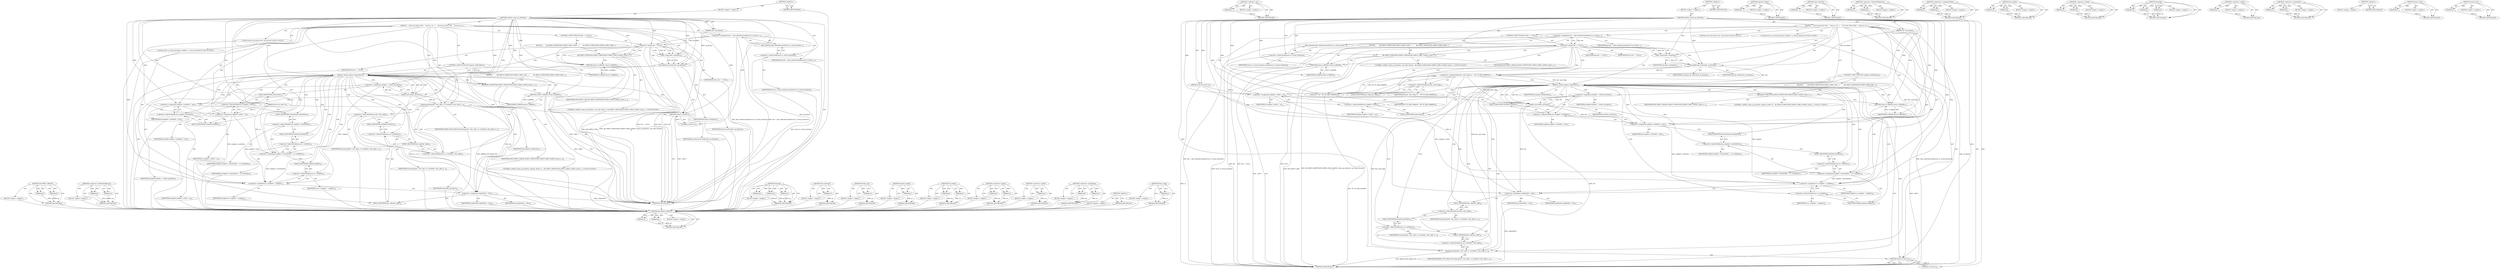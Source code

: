 digraph "netdev_priv" {
vulnerable_133 [label=<(METHOD,AR_DEBUG_PRINTF)>];
vulnerable_134 [label=<(PARAM,p1)>];
vulnerable_135 [label=<(PARAM,p2)>];
vulnerable_136 [label=<(BLOCK,&lt;empty&gt;,&lt;empty&gt;)>];
vulnerable_137 [label=<(METHOD_RETURN,ANY)>];
vulnerable_155 [label=<(METHOD,&lt;operator&gt;.indirectFieldAccess)>];
vulnerable_156 [label=<(PARAM,p1)>];
vulnerable_157 [label=<(PARAM,p2)>];
vulnerable_158 [label=<(BLOCK,&lt;empty&gt;,&lt;empty&gt;)>];
vulnerable_159 [label=<(METHOD_RETURN,ANY)>];
vulnerable_6 [label=<(METHOD,&lt;global&gt;)<SUB>1</SUB>>];
vulnerable_7 [label=<(BLOCK,&lt;empty&gt;,&lt;empty&gt;)<SUB>1</SUB>>];
vulnerable_8 [label=<(METHOD,ar6000_create_ap_interface)<SUB>1</SUB>>];
vulnerable_9 [label=<(PARAM,struct ar6_softc *ar)<SUB>1</SUB>>];
vulnerable_10 [label=<(PARAM,char *ap_ifname)<SUB>1</SUB>>];
vulnerable_11 [label=<(BLOCK,{
    struct net_device *dev;
    struct ar_vir...,{
    struct net_device *dev;
    struct ar_vir...)<SUB>2</SUB>>];
vulnerable_12 [label="<(LOCAL,struct net_device* dev: net_device*)<SUB>3</SUB>>"];
vulnerable_13 [label="<(LOCAL,struct ar_virtual_interface* arApDev: ar_virtual_interface*)<SUB>4</SUB>>"];
vulnerable_14 [label=<(&lt;operator&gt;.assignment,dev = alloc_etherdev(sizeof(struct ar_virtual_i...)<SUB>6</SUB>>];
vulnerable_15 [label=<(IDENTIFIER,dev,dev = alloc_etherdev(sizeof(struct ar_virtual_i...)<SUB>6</SUB>>];
vulnerable_16 [label=<(alloc_etherdev,alloc_etherdev(sizeof(struct ar_virtual_interfa...)<SUB>6</SUB>>];
vulnerable_17 [label=<(&lt;operator&gt;.sizeOf,sizeof(struct ar_virtual_interface))<SUB>6</SUB>>];
vulnerable_18 [label=<(IDENTIFIER,struct ar_virtual_interface,sizeof(struct ar_virtual_interface))<SUB>6</SUB>>];
vulnerable_19 [label=<(CONTROL_STRUCTURE,IF,if (dev == NULL))<SUB>7</SUB>>];
vulnerable_20 [label=<(&lt;operator&gt;.equals,dev == NULL)<SUB>7</SUB>>];
vulnerable_21 [label=<(IDENTIFIER,dev,dev == NULL)<SUB>7</SUB>>];
vulnerable_22 [label=<(IDENTIFIER,NULL,dev == NULL)<SUB>7</SUB>>];
vulnerable_23 [label=<(BLOCK,{
        AR_DEBUG_PRINTF(ATH_DEBUG_ERR,(&quot;ar600...,{
        AR_DEBUG_PRINTF(ATH_DEBUG_ERR,(&quot;ar600...)<SUB>7</SUB>>];
vulnerable_24 [label=<(AR_DEBUG_PRINTF,AR_DEBUG_PRINTF(ATH_DEBUG_ERR,(&quot;ar6000_create_a...)<SUB>8</SUB>>];
vulnerable_25 [label=<(IDENTIFIER,ATH_DEBUG_ERR,AR_DEBUG_PRINTF(ATH_DEBUG_ERR,(&quot;ar6000_create_a...)<SUB>8</SUB>>];
vulnerable_26 [label="<(LITERAL,&quot;ar6000_create_ap_interface: can't alloc etherd...,AR_DEBUG_PRINTF(ATH_DEBUG_ERR,(&quot;ar6000_create_a...)<SUB>8</SUB>>"];
vulnerable_27 [label=<(RETURN,return A_ERROR;,return A_ERROR;)<SUB>9</SUB>>];
vulnerable_28 [label=<(IDENTIFIER,A_ERROR,return A_ERROR;)<SUB>9</SUB>>];
vulnerable_29 [label=<(ether_setup,ether_setup(dev))<SUB>12</SUB>>];
vulnerable_30 [label=<(IDENTIFIER,dev,ether_setup(dev))<SUB>12</SUB>>];
vulnerable_31 [label=<(init_netdev,init_netdev(dev, ap_ifname))<SUB>13</SUB>>];
vulnerable_32 [label=<(IDENTIFIER,dev,init_netdev(dev, ap_ifname))<SUB>13</SUB>>];
vulnerable_33 [label=<(IDENTIFIER,ap_ifname,init_netdev(dev, ap_ifname))<SUB>13</SUB>>];
vulnerable_34 [label=<(CONTROL_STRUCTURE,IF,if (register_netdev(dev)))<SUB>15</SUB>>];
vulnerable_35 [label=<(register_netdev,register_netdev(dev))<SUB>15</SUB>>];
vulnerable_36 [label=<(IDENTIFIER,dev,register_netdev(dev))<SUB>15</SUB>>];
vulnerable_37 [label=<(BLOCK,{
         AR_DEBUG_PRINTF(ATH_DEBUG_ERR,(&quot;ar60...,{
         AR_DEBUG_PRINTF(ATH_DEBUG_ERR,(&quot;ar60...)<SUB>15</SUB>>];
vulnerable_38 [label=<(AR_DEBUG_PRINTF,AR_DEBUG_PRINTF(ATH_DEBUG_ERR,(&quot;ar6000_create_a...)<SUB>16</SUB>>];
vulnerable_39 [label=<(IDENTIFIER,ATH_DEBUG_ERR,AR_DEBUG_PRINTF(ATH_DEBUG_ERR,(&quot;ar6000_create_a...)<SUB>16</SUB>>];
vulnerable_40 [label="<(LITERAL,&quot;ar6000_create_ap_interface: register_netdev fa...,AR_DEBUG_PRINTF(ATH_DEBUG_ERR,(&quot;ar6000_create_a...)<SUB>16</SUB>>"];
vulnerable_41 [label=<(RETURN,return A_ERROR;,return A_ERROR;)<SUB>17</SUB>>];
vulnerable_42 [label=<(IDENTIFIER,A_ERROR,return A_ERROR;)<SUB>17</SUB>>];
vulnerable_43 [label=<(&lt;operator&gt;.assignment,arApDev = netdev_priv(dev))<SUB>20</SUB>>];
vulnerable_44 [label=<(IDENTIFIER,arApDev,arApDev = netdev_priv(dev))<SUB>20</SUB>>];
vulnerable_45 [label=<(netdev_priv,netdev_priv(dev))<SUB>20</SUB>>];
vulnerable_46 [label=<(IDENTIFIER,dev,netdev_priv(dev))<SUB>20</SUB>>];
vulnerable_47 [label=<(&lt;operator&gt;.assignment,arApDev-&gt;arDev = ar)<SUB>21</SUB>>];
vulnerable_48 [label=<(&lt;operator&gt;.indirectFieldAccess,arApDev-&gt;arDev)<SUB>21</SUB>>];
vulnerable_49 [label=<(IDENTIFIER,arApDev,arApDev-&gt;arDev = ar)<SUB>21</SUB>>];
vulnerable_50 [label=<(FIELD_IDENTIFIER,arDev,arDev)<SUB>21</SUB>>];
vulnerable_51 [label=<(IDENTIFIER,ar,arApDev-&gt;arDev = ar)<SUB>21</SUB>>];
vulnerable_52 [label=<(&lt;operator&gt;.assignment,arApDev-&gt;arNetDev = dev)<SUB>22</SUB>>];
vulnerable_53 [label=<(&lt;operator&gt;.indirectFieldAccess,arApDev-&gt;arNetDev)<SUB>22</SUB>>];
vulnerable_54 [label=<(IDENTIFIER,arApDev,arApDev-&gt;arNetDev = dev)<SUB>22</SUB>>];
vulnerable_55 [label=<(FIELD_IDENTIFIER,arNetDev,arNetDev)<SUB>22</SUB>>];
vulnerable_56 [label=<(IDENTIFIER,dev,arApDev-&gt;arNetDev = dev)<SUB>22</SUB>>];
vulnerable_57 [label=<(&lt;operator&gt;.assignment,arApDev-&gt;arStaNetDev = ar-&gt;arNetDev)<SUB>23</SUB>>];
vulnerable_58 [label=<(&lt;operator&gt;.indirectFieldAccess,arApDev-&gt;arStaNetDev)<SUB>23</SUB>>];
vulnerable_59 [label=<(IDENTIFIER,arApDev,arApDev-&gt;arStaNetDev = ar-&gt;arNetDev)<SUB>23</SUB>>];
vulnerable_60 [label=<(FIELD_IDENTIFIER,arStaNetDev,arStaNetDev)<SUB>23</SUB>>];
vulnerable_61 [label=<(&lt;operator&gt;.indirectFieldAccess,ar-&gt;arNetDev)<SUB>23</SUB>>];
vulnerable_62 [label=<(IDENTIFIER,ar,arApDev-&gt;arStaNetDev = ar-&gt;arNetDev)<SUB>23</SUB>>];
vulnerable_63 [label=<(FIELD_IDENTIFIER,arNetDev,arNetDev)<SUB>23</SUB>>];
vulnerable_64 [label=<(&lt;operator&gt;.assignment,ar-&gt;arApDev = arApDev)<SUB>25</SUB>>];
vulnerable_65 [label=<(&lt;operator&gt;.indirectFieldAccess,ar-&gt;arApDev)<SUB>25</SUB>>];
vulnerable_66 [label=<(IDENTIFIER,ar,ar-&gt;arApDev = arApDev)<SUB>25</SUB>>];
vulnerable_67 [label=<(FIELD_IDENTIFIER,arApDev,arApDev)<SUB>25</SUB>>];
vulnerable_68 [label=<(IDENTIFIER,arApDev,ar-&gt;arApDev = arApDev)<SUB>25</SUB>>];
vulnerable_69 [label=<(&lt;operator&gt;.assignment,arApNetDev = dev)<SUB>26</SUB>>];
vulnerable_70 [label=<(IDENTIFIER,arApNetDev,arApNetDev = dev)<SUB>26</SUB>>];
vulnerable_71 [label=<(IDENTIFIER,dev,arApNetDev = dev)<SUB>26</SUB>>];
vulnerable_72 [label=<(memcpy,memcpy(dev-&gt;dev_addr, ar-&gt;arNetDev-&gt;dev_addr, A...)<SUB>29</SUB>>];
vulnerable_73 [label=<(&lt;operator&gt;.indirectFieldAccess,dev-&gt;dev_addr)<SUB>29</SUB>>];
vulnerable_74 [label=<(IDENTIFIER,dev,memcpy(dev-&gt;dev_addr, ar-&gt;arNetDev-&gt;dev_addr, A...)<SUB>29</SUB>>];
vulnerable_75 [label=<(FIELD_IDENTIFIER,dev_addr,dev_addr)<SUB>29</SUB>>];
vulnerable_76 [label=<(&lt;operator&gt;.indirectFieldAccess,ar-&gt;arNetDev-&gt;dev_addr)<SUB>29</SUB>>];
vulnerable_77 [label=<(&lt;operator&gt;.indirectFieldAccess,ar-&gt;arNetDev)<SUB>29</SUB>>];
vulnerable_78 [label=<(IDENTIFIER,ar,memcpy(dev-&gt;dev_addr, ar-&gt;arNetDev-&gt;dev_addr, A...)<SUB>29</SUB>>];
vulnerable_79 [label=<(FIELD_IDENTIFIER,arNetDev,arNetDev)<SUB>29</SUB>>];
vulnerable_80 [label=<(FIELD_IDENTIFIER,dev_addr,dev_addr)<SUB>29</SUB>>];
vulnerable_81 [label=<(IDENTIFIER,AR6000_ETH_ADDR_LEN,memcpy(dev-&gt;dev_addr, ar-&gt;arNetDev-&gt;dev_addr, A...)<SUB>29</SUB>>];
vulnerable_82 [label=<(RETURN,return 0;,return 0;)<SUB>31</SUB>>];
vulnerable_83 [label=<(LITERAL,0,return 0;)<SUB>31</SUB>>];
vulnerable_84 [label=<(METHOD_RETURN,int)<SUB>1</SUB>>];
vulnerable_86 [label=<(METHOD_RETURN,ANY)<SUB>1</SUB>>];
vulnerable_160 [label=<(METHOD,memcpy)>];
vulnerable_161 [label=<(PARAM,p1)>];
vulnerable_162 [label=<(PARAM,p2)>];
vulnerable_163 [label=<(PARAM,p3)>];
vulnerable_164 [label=<(BLOCK,&lt;empty&gt;,&lt;empty&gt;)>];
vulnerable_165 [label=<(METHOD_RETURN,ANY)>];
vulnerable_120 [label=<(METHOD,alloc_etherdev)>];
vulnerable_121 [label=<(PARAM,p1)>];
vulnerable_122 [label=<(BLOCK,&lt;empty&gt;,&lt;empty&gt;)>];
vulnerable_123 [label=<(METHOD_RETURN,ANY)>];
vulnerable_151 [label=<(METHOD,netdev_priv)>];
vulnerable_152 [label=<(PARAM,p1)>];
vulnerable_153 [label=<(BLOCK,&lt;empty&gt;,&lt;empty&gt;)>];
vulnerable_154 [label=<(METHOD_RETURN,ANY)>];
vulnerable_147 [label=<(METHOD,register_netdev)>];
vulnerable_148 [label=<(PARAM,p1)>];
vulnerable_149 [label=<(BLOCK,&lt;empty&gt;,&lt;empty&gt;)>];
vulnerable_150 [label=<(METHOD_RETURN,ANY)>];
vulnerable_142 [label=<(METHOD,init_netdev)>];
vulnerable_143 [label=<(PARAM,p1)>];
vulnerable_144 [label=<(PARAM,p2)>];
vulnerable_145 [label=<(BLOCK,&lt;empty&gt;,&lt;empty&gt;)>];
vulnerable_146 [label=<(METHOD_RETURN,ANY)>];
vulnerable_128 [label=<(METHOD,&lt;operator&gt;.equals)>];
vulnerable_129 [label=<(PARAM,p1)>];
vulnerable_130 [label=<(PARAM,p2)>];
vulnerable_131 [label=<(BLOCK,&lt;empty&gt;,&lt;empty&gt;)>];
vulnerable_132 [label=<(METHOD_RETURN,ANY)>];
vulnerable_124 [label=<(METHOD,&lt;operator&gt;.sizeOf)>];
vulnerable_125 [label=<(PARAM,p1)>];
vulnerable_126 [label=<(BLOCK,&lt;empty&gt;,&lt;empty&gt;)>];
vulnerable_127 [label=<(METHOD_RETURN,ANY)>];
vulnerable_115 [label=<(METHOD,&lt;operator&gt;.assignment)>];
vulnerable_116 [label=<(PARAM,p1)>];
vulnerable_117 [label=<(PARAM,p2)>];
vulnerable_118 [label=<(BLOCK,&lt;empty&gt;,&lt;empty&gt;)>];
vulnerable_119 [label=<(METHOD_RETURN,ANY)>];
vulnerable_109 [label=<(METHOD,&lt;global&gt;)<SUB>1</SUB>>];
vulnerable_110 [label=<(BLOCK,&lt;empty&gt;,&lt;empty&gt;)>];
vulnerable_111 [label=<(METHOD_RETURN,ANY)>];
vulnerable_138 [label=<(METHOD,ether_setup)>];
vulnerable_139 [label=<(PARAM,p1)>];
vulnerable_140 [label=<(BLOCK,&lt;empty&gt;,&lt;empty&gt;)>];
vulnerable_141 [label=<(METHOD_RETURN,ANY)>];
fixed_139 [label=<(METHOD,AR_DEBUG_PRINTF)>];
fixed_140 [label=<(PARAM,p1)>];
fixed_141 [label=<(PARAM,p2)>];
fixed_142 [label=<(BLOCK,&lt;empty&gt;,&lt;empty&gt;)>];
fixed_143 [label=<(METHOD_RETURN,ANY)>];
fixed_163 [label=<(METHOD,&lt;operator&gt;.not)>];
fixed_164 [label=<(PARAM,p1)>];
fixed_165 [label=<(BLOCK,&lt;empty&gt;,&lt;empty&gt;)>];
fixed_166 [label=<(METHOD_RETURN,ANY)>];
fixed_6 [label=<(METHOD,&lt;global&gt;)<SUB>1</SUB>>];
fixed_7 [label=<(BLOCK,&lt;empty&gt;,&lt;empty&gt;)<SUB>1</SUB>>];
fixed_8 [label=<(METHOD,ar6000_create_ap_interface)<SUB>1</SUB>>];
fixed_9 [label=<(PARAM,struct ar6_softc *ar)<SUB>1</SUB>>];
fixed_10 [label=<(PARAM,char *ap_ifname)<SUB>1</SUB>>];
fixed_11 [label=<(BLOCK,{
    struct net_device *dev;
    struct ar_vir...,{
    struct net_device *dev;
    struct ar_vir...)<SUB>2</SUB>>];
fixed_12 [label="<(LOCAL,struct net_device* dev: net_device*)<SUB>3</SUB>>"];
fixed_13 [label="<(LOCAL,struct ar_virtual_interface* arApDev: ar_virtual_interface*)<SUB>4</SUB>>"];
fixed_14 [label=<(&lt;operator&gt;.assignment,dev = alloc_etherdev(sizeof(struct ar_virtual_i...)<SUB>6</SUB>>];
fixed_15 [label=<(IDENTIFIER,dev,dev = alloc_etherdev(sizeof(struct ar_virtual_i...)<SUB>6</SUB>>];
fixed_16 [label=<(alloc_etherdev,alloc_etherdev(sizeof(struct ar_virtual_interfa...)<SUB>6</SUB>>];
fixed_17 [label=<(&lt;operator&gt;.sizeOf,sizeof(struct ar_virtual_interface))<SUB>6</SUB>>];
fixed_18 [label=<(IDENTIFIER,struct ar_virtual_interface,sizeof(struct ar_virtual_interface))<SUB>6</SUB>>];
fixed_19 [label=<(CONTROL_STRUCTURE,IF,if (dev == NULL))<SUB>7</SUB>>];
fixed_20 [label=<(&lt;operator&gt;.equals,dev == NULL)<SUB>7</SUB>>];
fixed_21 [label=<(IDENTIFIER,dev,dev == NULL)<SUB>7</SUB>>];
fixed_22 [label=<(IDENTIFIER,NULL,dev == NULL)<SUB>7</SUB>>];
fixed_23 [label=<(BLOCK,{
        AR_DEBUG_PRINTF(ATH_DEBUG_ERR,(&quot;ar600...,{
        AR_DEBUG_PRINTF(ATH_DEBUG_ERR,(&quot;ar600...)<SUB>7</SUB>>];
fixed_24 [label=<(AR_DEBUG_PRINTF,AR_DEBUG_PRINTF(ATH_DEBUG_ERR,(&quot;ar6000_create_a...)<SUB>8</SUB>>];
fixed_25 [label=<(IDENTIFIER,ATH_DEBUG_ERR,AR_DEBUG_PRINTF(ATH_DEBUG_ERR,(&quot;ar6000_create_a...)<SUB>8</SUB>>];
fixed_26 [label="<(LITERAL,&quot;ar6000_create_ap_interface: can't alloc etherd...,AR_DEBUG_PRINTF(ATH_DEBUG_ERR,(&quot;ar6000_create_a...)<SUB>8</SUB>>"];
fixed_27 [label=<(RETURN,return A_ERROR;,return A_ERROR;)<SUB>9</SUB>>];
fixed_28 [label=<(IDENTIFIER,A_ERROR,return A_ERROR;)<SUB>9</SUB>>];
fixed_29 [label=<(ether_setup,ether_setup(dev))<SUB>12</SUB>>];
fixed_30 [label=<(IDENTIFIER,dev,ether_setup(dev))<SUB>12</SUB>>];
fixed_31 [label=<(init_netdev,init_netdev(dev, ap_ifname))<SUB>13</SUB>>];
fixed_32 [label=<(IDENTIFIER,dev,init_netdev(dev, ap_ifname))<SUB>13</SUB>>];
fixed_33 [label=<(IDENTIFIER,ap_ifname,init_netdev(dev, ap_ifname))<SUB>13</SUB>>];
fixed_34 [label=<(&lt;operators&gt;.assignmentAnd,dev-&gt;priv_flags &amp;= ~IFF_TX_SKB_SHARING)<SUB>14</SUB>>];
fixed_35 [label=<(&lt;operator&gt;.indirectFieldAccess,dev-&gt;priv_flags)<SUB>14</SUB>>];
fixed_36 [label=<(IDENTIFIER,dev,dev-&gt;priv_flags &amp;= ~IFF_TX_SKB_SHARING)<SUB>14</SUB>>];
fixed_37 [label=<(FIELD_IDENTIFIER,priv_flags,priv_flags)<SUB>14</SUB>>];
fixed_38 [label=<(&lt;operator&gt;.not,~IFF_TX_SKB_SHARING)<SUB>14</SUB>>];
fixed_39 [label=<(IDENTIFIER,IFF_TX_SKB_SHARING,~IFF_TX_SKB_SHARING)<SUB>14</SUB>>];
fixed_40 [label=<(CONTROL_STRUCTURE,IF,if (register_netdev(dev)))<SUB>16</SUB>>];
fixed_41 [label=<(register_netdev,register_netdev(dev))<SUB>16</SUB>>];
fixed_42 [label=<(IDENTIFIER,dev,register_netdev(dev))<SUB>16</SUB>>];
fixed_43 [label=<(BLOCK,{
         AR_DEBUG_PRINTF(ATH_DEBUG_ERR,(&quot;ar60...,{
         AR_DEBUG_PRINTF(ATH_DEBUG_ERR,(&quot;ar60...)<SUB>16</SUB>>];
fixed_44 [label=<(AR_DEBUG_PRINTF,AR_DEBUG_PRINTF(ATH_DEBUG_ERR,(&quot;ar6000_create_a...)<SUB>17</SUB>>];
fixed_45 [label=<(IDENTIFIER,ATH_DEBUG_ERR,AR_DEBUG_PRINTF(ATH_DEBUG_ERR,(&quot;ar6000_create_a...)<SUB>17</SUB>>];
fixed_46 [label="<(LITERAL,&quot;ar6000_create_ap_interface: register_netdev fa...,AR_DEBUG_PRINTF(ATH_DEBUG_ERR,(&quot;ar6000_create_a...)<SUB>17</SUB>>"];
fixed_47 [label=<(RETURN,return A_ERROR;,return A_ERROR;)<SUB>18</SUB>>];
fixed_48 [label=<(IDENTIFIER,A_ERROR,return A_ERROR;)<SUB>18</SUB>>];
fixed_49 [label=<(&lt;operator&gt;.assignment,arApDev = netdev_priv(dev))<SUB>21</SUB>>];
fixed_50 [label=<(IDENTIFIER,arApDev,arApDev = netdev_priv(dev))<SUB>21</SUB>>];
fixed_51 [label=<(netdev_priv,netdev_priv(dev))<SUB>21</SUB>>];
fixed_52 [label=<(IDENTIFIER,dev,netdev_priv(dev))<SUB>21</SUB>>];
fixed_53 [label=<(&lt;operator&gt;.assignment,arApDev-&gt;arDev = ar)<SUB>22</SUB>>];
fixed_54 [label=<(&lt;operator&gt;.indirectFieldAccess,arApDev-&gt;arDev)<SUB>22</SUB>>];
fixed_55 [label=<(IDENTIFIER,arApDev,arApDev-&gt;arDev = ar)<SUB>22</SUB>>];
fixed_56 [label=<(FIELD_IDENTIFIER,arDev,arDev)<SUB>22</SUB>>];
fixed_57 [label=<(IDENTIFIER,ar,arApDev-&gt;arDev = ar)<SUB>22</SUB>>];
fixed_58 [label=<(&lt;operator&gt;.assignment,arApDev-&gt;arNetDev = dev)<SUB>23</SUB>>];
fixed_59 [label=<(&lt;operator&gt;.indirectFieldAccess,arApDev-&gt;arNetDev)<SUB>23</SUB>>];
fixed_60 [label=<(IDENTIFIER,arApDev,arApDev-&gt;arNetDev = dev)<SUB>23</SUB>>];
fixed_61 [label=<(FIELD_IDENTIFIER,arNetDev,arNetDev)<SUB>23</SUB>>];
fixed_62 [label=<(IDENTIFIER,dev,arApDev-&gt;arNetDev = dev)<SUB>23</SUB>>];
fixed_63 [label=<(&lt;operator&gt;.assignment,arApDev-&gt;arStaNetDev = ar-&gt;arNetDev)<SUB>24</SUB>>];
fixed_64 [label=<(&lt;operator&gt;.indirectFieldAccess,arApDev-&gt;arStaNetDev)<SUB>24</SUB>>];
fixed_65 [label=<(IDENTIFIER,arApDev,arApDev-&gt;arStaNetDev = ar-&gt;arNetDev)<SUB>24</SUB>>];
fixed_66 [label=<(FIELD_IDENTIFIER,arStaNetDev,arStaNetDev)<SUB>24</SUB>>];
fixed_67 [label=<(&lt;operator&gt;.indirectFieldAccess,ar-&gt;arNetDev)<SUB>24</SUB>>];
fixed_68 [label=<(IDENTIFIER,ar,arApDev-&gt;arStaNetDev = ar-&gt;arNetDev)<SUB>24</SUB>>];
fixed_69 [label=<(FIELD_IDENTIFIER,arNetDev,arNetDev)<SUB>24</SUB>>];
fixed_70 [label=<(&lt;operator&gt;.assignment,ar-&gt;arApDev = arApDev)<SUB>26</SUB>>];
fixed_71 [label=<(&lt;operator&gt;.indirectFieldAccess,ar-&gt;arApDev)<SUB>26</SUB>>];
fixed_72 [label=<(IDENTIFIER,ar,ar-&gt;arApDev = arApDev)<SUB>26</SUB>>];
fixed_73 [label=<(FIELD_IDENTIFIER,arApDev,arApDev)<SUB>26</SUB>>];
fixed_74 [label=<(IDENTIFIER,arApDev,ar-&gt;arApDev = arApDev)<SUB>26</SUB>>];
fixed_75 [label=<(&lt;operator&gt;.assignment,arApNetDev = dev)<SUB>27</SUB>>];
fixed_76 [label=<(IDENTIFIER,arApNetDev,arApNetDev = dev)<SUB>27</SUB>>];
fixed_77 [label=<(IDENTIFIER,dev,arApNetDev = dev)<SUB>27</SUB>>];
fixed_78 [label=<(memcpy,memcpy(dev-&gt;dev_addr, ar-&gt;arNetDev-&gt;dev_addr, A...)<SUB>30</SUB>>];
fixed_79 [label=<(&lt;operator&gt;.indirectFieldAccess,dev-&gt;dev_addr)<SUB>30</SUB>>];
fixed_80 [label=<(IDENTIFIER,dev,memcpy(dev-&gt;dev_addr, ar-&gt;arNetDev-&gt;dev_addr, A...)<SUB>30</SUB>>];
fixed_81 [label=<(FIELD_IDENTIFIER,dev_addr,dev_addr)<SUB>30</SUB>>];
fixed_82 [label=<(&lt;operator&gt;.indirectFieldAccess,ar-&gt;arNetDev-&gt;dev_addr)<SUB>30</SUB>>];
fixed_83 [label=<(&lt;operator&gt;.indirectFieldAccess,ar-&gt;arNetDev)<SUB>30</SUB>>];
fixed_84 [label=<(IDENTIFIER,ar,memcpy(dev-&gt;dev_addr, ar-&gt;arNetDev-&gt;dev_addr, A...)<SUB>30</SUB>>];
fixed_85 [label=<(FIELD_IDENTIFIER,arNetDev,arNetDev)<SUB>30</SUB>>];
fixed_86 [label=<(FIELD_IDENTIFIER,dev_addr,dev_addr)<SUB>30</SUB>>];
fixed_87 [label=<(IDENTIFIER,AR6000_ETH_ADDR_LEN,memcpy(dev-&gt;dev_addr, ar-&gt;arNetDev-&gt;dev_addr, A...)<SUB>30</SUB>>];
fixed_88 [label=<(RETURN,return 0;,return 0;)<SUB>32</SUB>>];
fixed_89 [label=<(LITERAL,0,return 0;)<SUB>32</SUB>>];
fixed_90 [label=<(METHOD_RETURN,int)<SUB>1</SUB>>];
fixed_92 [label=<(METHOD_RETURN,ANY)<SUB>1</SUB>>];
fixed_167 [label=<(METHOD,register_netdev)>];
fixed_168 [label=<(PARAM,p1)>];
fixed_169 [label=<(BLOCK,&lt;empty&gt;,&lt;empty&gt;)>];
fixed_170 [label=<(METHOD_RETURN,ANY)>];
fixed_126 [label=<(METHOD,alloc_etherdev)>];
fixed_127 [label=<(PARAM,p1)>];
fixed_128 [label=<(BLOCK,&lt;empty&gt;,&lt;empty&gt;)>];
fixed_129 [label=<(METHOD_RETURN,ANY)>];
fixed_158 [label=<(METHOD,&lt;operator&gt;.indirectFieldAccess)>];
fixed_159 [label=<(PARAM,p1)>];
fixed_160 [label=<(PARAM,p2)>];
fixed_161 [label=<(BLOCK,&lt;empty&gt;,&lt;empty&gt;)>];
fixed_162 [label=<(METHOD_RETURN,ANY)>];
fixed_153 [label=<(METHOD,&lt;operators&gt;.assignmentAnd)>];
fixed_154 [label=<(PARAM,p1)>];
fixed_155 [label=<(PARAM,p2)>];
fixed_156 [label=<(BLOCK,&lt;empty&gt;,&lt;empty&gt;)>];
fixed_157 [label=<(METHOD_RETURN,ANY)>];
fixed_148 [label=<(METHOD,init_netdev)>];
fixed_149 [label=<(PARAM,p1)>];
fixed_150 [label=<(PARAM,p2)>];
fixed_151 [label=<(BLOCK,&lt;empty&gt;,&lt;empty&gt;)>];
fixed_152 [label=<(METHOD_RETURN,ANY)>];
fixed_134 [label=<(METHOD,&lt;operator&gt;.equals)>];
fixed_135 [label=<(PARAM,p1)>];
fixed_136 [label=<(PARAM,p2)>];
fixed_137 [label=<(BLOCK,&lt;empty&gt;,&lt;empty&gt;)>];
fixed_138 [label=<(METHOD_RETURN,ANY)>];
fixed_175 [label=<(METHOD,memcpy)>];
fixed_176 [label=<(PARAM,p1)>];
fixed_177 [label=<(PARAM,p2)>];
fixed_178 [label=<(PARAM,p3)>];
fixed_179 [label=<(BLOCK,&lt;empty&gt;,&lt;empty&gt;)>];
fixed_180 [label=<(METHOD_RETURN,ANY)>];
fixed_130 [label=<(METHOD,&lt;operator&gt;.sizeOf)>];
fixed_131 [label=<(PARAM,p1)>];
fixed_132 [label=<(BLOCK,&lt;empty&gt;,&lt;empty&gt;)>];
fixed_133 [label=<(METHOD_RETURN,ANY)>];
fixed_121 [label=<(METHOD,&lt;operator&gt;.assignment)>];
fixed_122 [label=<(PARAM,p1)>];
fixed_123 [label=<(PARAM,p2)>];
fixed_124 [label=<(BLOCK,&lt;empty&gt;,&lt;empty&gt;)>];
fixed_125 [label=<(METHOD_RETURN,ANY)>];
fixed_115 [label=<(METHOD,&lt;global&gt;)<SUB>1</SUB>>];
fixed_116 [label=<(BLOCK,&lt;empty&gt;,&lt;empty&gt;)>];
fixed_117 [label=<(METHOD_RETURN,ANY)>];
fixed_144 [label=<(METHOD,ether_setup)>];
fixed_145 [label=<(PARAM,p1)>];
fixed_146 [label=<(BLOCK,&lt;empty&gt;,&lt;empty&gt;)>];
fixed_147 [label=<(METHOD_RETURN,ANY)>];
fixed_171 [label=<(METHOD,netdev_priv)>];
fixed_172 [label=<(PARAM,p1)>];
fixed_173 [label=<(BLOCK,&lt;empty&gt;,&lt;empty&gt;)>];
fixed_174 [label=<(METHOD_RETURN,ANY)>];
vulnerable_133 -> vulnerable_134  [key=0, label="AST: "];
vulnerable_133 -> vulnerable_134  [key=1, label="DDG: "];
vulnerable_133 -> vulnerable_136  [key=0, label="AST: "];
vulnerable_133 -> vulnerable_135  [key=0, label="AST: "];
vulnerable_133 -> vulnerable_135  [key=1, label="DDG: "];
vulnerable_133 -> vulnerable_137  [key=0, label="AST: "];
vulnerable_133 -> vulnerable_137  [key=1, label="CFG: "];
vulnerable_134 -> vulnerable_137  [key=0, label="DDG: p1"];
vulnerable_135 -> vulnerable_137  [key=0, label="DDG: p2"];
vulnerable_136 -> fixed_139  [key=0];
vulnerable_137 -> fixed_139  [key=0];
vulnerable_155 -> vulnerable_156  [key=0, label="AST: "];
vulnerable_155 -> vulnerable_156  [key=1, label="DDG: "];
vulnerable_155 -> vulnerable_158  [key=0, label="AST: "];
vulnerable_155 -> vulnerable_157  [key=0, label="AST: "];
vulnerable_155 -> vulnerable_157  [key=1, label="DDG: "];
vulnerable_155 -> vulnerable_159  [key=0, label="AST: "];
vulnerable_155 -> vulnerable_159  [key=1, label="CFG: "];
vulnerable_156 -> vulnerable_159  [key=0, label="DDG: p1"];
vulnerable_157 -> vulnerable_159  [key=0, label="DDG: p2"];
vulnerable_158 -> fixed_139  [key=0];
vulnerable_159 -> fixed_139  [key=0];
vulnerable_6 -> vulnerable_7  [key=0, label="AST: "];
vulnerable_6 -> vulnerable_86  [key=0, label="AST: "];
vulnerable_6 -> vulnerable_86  [key=1, label="CFG: "];
vulnerable_7 -> vulnerable_8  [key=0, label="AST: "];
vulnerable_8 -> vulnerable_9  [key=0, label="AST: "];
vulnerable_8 -> vulnerable_9  [key=1, label="DDG: "];
vulnerable_8 -> vulnerable_10  [key=0, label="AST: "];
vulnerable_8 -> vulnerable_10  [key=1, label="DDG: "];
vulnerable_8 -> vulnerable_11  [key=0, label="AST: "];
vulnerable_8 -> vulnerable_84  [key=0, label="AST: "];
vulnerable_8 -> vulnerable_17  [key=0, label="CFG: "];
vulnerable_8 -> vulnerable_47  [key=0, label="DDG: "];
vulnerable_8 -> vulnerable_52  [key=0, label="DDG: "];
vulnerable_8 -> vulnerable_57  [key=0, label="DDG: "];
vulnerable_8 -> vulnerable_64  [key=0, label="DDG: "];
vulnerable_8 -> vulnerable_69  [key=0, label="DDG: "];
vulnerable_8 -> vulnerable_82  [key=0, label="DDG: "];
vulnerable_8 -> vulnerable_29  [key=0, label="DDG: "];
vulnerable_8 -> vulnerable_31  [key=0, label="DDG: "];
vulnerable_8 -> vulnerable_72  [key=0, label="DDG: "];
vulnerable_8 -> vulnerable_83  [key=0, label="DDG: "];
vulnerable_8 -> vulnerable_20  [key=0, label="DDG: "];
vulnerable_8 -> vulnerable_27  [key=0, label="DDG: "];
vulnerable_8 -> vulnerable_35  [key=0, label="DDG: "];
vulnerable_8 -> vulnerable_41  [key=0, label="DDG: "];
vulnerable_8 -> vulnerable_45  [key=0, label="DDG: "];
vulnerable_8 -> vulnerable_24  [key=0, label="DDG: "];
vulnerable_8 -> vulnerable_28  [key=0, label="DDG: "];
vulnerable_8 -> vulnerable_38  [key=0, label="DDG: "];
vulnerable_8 -> vulnerable_42  [key=0, label="DDG: "];
vulnerable_9 -> vulnerable_84  [key=0, label="DDG: ar"];
vulnerable_9 -> vulnerable_47  [key=0, label="DDG: ar"];
vulnerable_9 -> vulnerable_57  [key=0, label="DDG: ar"];
vulnerable_10 -> vulnerable_84  [key=0, label="DDG: ap_ifname"];
vulnerable_10 -> vulnerable_31  [key=0, label="DDG: ap_ifname"];
vulnerable_11 -> vulnerable_12  [key=0, label="AST: "];
vulnerable_11 -> vulnerable_13  [key=0, label="AST: "];
vulnerable_11 -> vulnerable_14  [key=0, label="AST: "];
vulnerable_11 -> vulnerable_19  [key=0, label="AST: "];
vulnerable_11 -> vulnerable_29  [key=0, label="AST: "];
vulnerable_11 -> vulnerable_31  [key=0, label="AST: "];
vulnerable_11 -> vulnerable_34  [key=0, label="AST: "];
vulnerable_11 -> vulnerable_43  [key=0, label="AST: "];
vulnerable_11 -> vulnerable_47  [key=0, label="AST: "];
vulnerable_11 -> vulnerable_52  [key=0, label="AST: "];
vulnerable_11 -> vulnerable_57  [key=0, label="AST: "];
vulnerable_11 -> vulnerable_64  [key=0, label="AST: "];
vulnerable_11 -> vulnerable_69  [key=0, label="AST: "];
vulnerable_11 -> vulnerable_72  [key=0, label="AST: "];
vulnerable_11 -> vulnerable_82  [key=0, label="AST: "];
vulnerable_12 -> fixed_139  [key=0];
vulnerable_13 -> fixed_139  [key=0];
vulnerable_14 -> vulnerable_15  [key=0, label="AST: "];
vulnerable_14 -> vulnerable_16  [key=0, label="AST: "];
vulnerable_14 -> vulnerable_20  [key=0, label="CFG: "];
vulnerable_14 -> vulnerable_20  [key=1, label="DDG: dev"];
vulnerable_14 -> vulnerable_84  [key=0, label="DDG: alloc_etherdev(sizeof(struct ar_virtual_interface))"];
vulnerable_14 -> vulnerable_84  [key=1, label="DDG: dev = alloc_etherdev(sizeof(struct ar_virtual_interface))"];
vulnerable_15 -> fixed_139  [key=0];
vulnerable_16 -> vulnerable_17  [key=0, label="AST: "];
vulnerable_16 -> vulnerable_14  [key=0, label="CFG: "];
vulnerable_17 -> vulnerable_18  [key=0, label="AST: "];
vulnerable_17 -> vulnerable_16  [key=0, label="CFG: "];
vulnerable_17 -> vulnerable_84  [key=0, label="DDG: struct ar_virtual_interface"];
vulnerable_18 -> fixed_139  [key=0];
vulnerable_19 -> vulnerable_20  [key=0, label="AST: "];
vulnerable_19 -> vulnerable_23  [key=0, label="AST: "];
vulnerable_20 -> vulnerable_21  [key=0, label="AST: "];
vulnerable_20 -> vulnerable_22  [key=0, label="AST: "];
vulnerable_20 -> vulnerable_24  [key=0, label="CFG: "];
vulnerable_20 -> vulnerable_24  [key=1, label="CDG: "];
vulnerable_20 -> vulnerable_29  [key=0, label="CFG: "];
vulnerable_20 -> vulnerable_29  [key=1, label="DDG: dev"];
vulnerable_20 -> vulnerable_29  [key=2, label="CDG: "];
vulnerable_20 -> vulnerable_84  [key=0, label="DDG: dev"];
vulnerable_20 -> vulnerable_84  [key=1, label="DDG: dev == NULL"];
vulnerable_20 -> vulnerable_84  [key=2, label="DDG: NULL"];
vulnerable_20 -> vulnerable_27  [key=0, label="CDG: "];
vulnerable_20 -> vulnerable_35  [key=0, label="CDG: "];
vulnerable_20 -> vulnerable_31  [key=0, label="CDG: "];
vulnerable_21 -> fixed_139  [key=0];
vulnerable_22 -> fixed_139  [key=0];
vulnerable_23 -> vulnerable_24  [key=0, label="AST: "];
vulnerable_23 -> vulnerable_27  [key=0, label="AST: "];
vulnerable_24 -> vulnerable_25  [key=0, label="AST: "];
vulnerable_24 -> vulnerable_26  [key=0, label="AST: "];
vulnerable_24 -> vulnerable_27  [key=0, label="CFG: "];
vulnerable_24 -> vulnerable_84  [key=0, label="DDG: ATH_DEBUG_ERR"];
vulnerable_24 -> vulnerable_84  [key=1, label="DDG: AR_DEBUG_PRINTF(ATH_DEBUG_ERR,(&quot;ar6000_create_ap_interface: can't alloc etherdev\n&quot;))"];
vulnerable_25 -> fixed_139  [key=0];
vulnerable_26 -> fixed_139  [key=0];
vulnerable_27 -> vulnerable_28  [key=0, label="AST: "];
vulnerable_27 -> vulnerable_84  [key=0, label="CFG: "];
vulnerable_27 -> vulnerable_84  [key=1, label="DDG: &lt;RET&gt;"];
vulnerable_28 -> vulnerable_27  [key=0, label="DDG: A_ERROR"];
vulnerable_29 -> vulnerable_30  [key=0, label="AST: "];
vulnerable_29 -> vulnerable_31  [key=0, label="CFG: "];
vulnerable_29 -> vulnerable_31  [key=1, label="DDG: dev"];
vulnerable_30 -> fixed_139  [key=0];
vulnerable_31 -> vulnerable_32  [key=0, label="AST: "];
vulnerable_31 -> vulnerable_33  [key=0, label="AST: "];
vulnerable_31 -> vulnerable_35  [key=0, label="CFG: "];
vulnerable_31 -> vulnerable_35  [key=1, label="DDG: dev"];
vulnerable_32 -> fixed_139  [key=0];
vulnerable_33 -> fixed_139  [key=0];
vulnerable_34 -> vulnerable_35  [key=0, label="AST: "];
vulnerable_34 -> vulnerable_37  [key=0, label="AST: "];
vulnerable_35 -> vulnerable_36  [key=0, label="AST: "];
vulnerable_35 -> vulnerable_38  [key=0, label="CFG: "];
vulnerable_35 -> vulnerable_38  [key=1, label="CDG: "];
vulnerable_35 -> vulnerable_45  [key=0, label="CFG: "];
vulnerable_35 -> vulnerable_45  [key=1, label="DDG: dev"];
vulnerable_35 -> vulnerable_45  [key=2, label="CDG: "];
vulnerable_35 -> vulnerable_47  [key=0, label="CDG: "];
vulnerable_35 -> vulnerable_48  [key=0, label="CDG: "];
vulnerable_35 -> vulnerable_60  [key=0, label="CDG: "];
vulnerable_35 -> vulnerable_73  [key=0, label="CDG: "];
vulnerable_35 -> vulnerable_77  [key=0, label="CDG: "];
vulnerable_35 -> vulnerable_64  [key=0, label="CDG: "];
vulnerable_35 -> vulnerable_57  [key=0, label="CDG: "];
vulnerable_35 -> vulnerable_75  [key=0, label="CDG: "];
vulnerable_35 -> vulnerable_52  [key=0, label="CDG: "];
vulnerable_35 -> vulnerable_72  [key=0, label="CDG: "];
vulnerable_35 -> vulnerable_69  [key=0, label="CDG: "];
vulnerable_35 -> vulnerable_67  [key=0, label="CDG: "];
vulnerable_35 -> vulnerable_76  [key=0, label="CDG: "];
vulnerable_35 -> vulnerable_65  [key=0, label="CDG: "];
vulnerable_35 -> vulnerable_50  [key=0, label="CDG: "];
vulnerable_35 -> vulnerable_82  [key=0, label="CDG: "];
vulnerable_35 -> vulnerable_79  [key=0, label="CDG: "];
vulnerable_35 -> vulnerable_43  [key=0, label="CDG: "];
vulnerable_35 -> vulnerable_80  [key=0, label="CDG: "];
vulnerable_35 -> vulnerable_58  [key=0, label="CDG: "];
vulnerable_35 -> vulnerable_61  [key=0, label="CDG: "];
vulnerable_35 -> vulnerable_53  [key=0, label="CDG: "];
vulnerable_35 -> vulnerable_41  [key=0, label="CDG: "];
vulnerable_35 -> vulnerable_63  [key=0, label="CDG: "];
vulnerable_35 -> vulnerable_55  [key=0, label="CDG: "];
vulnerable_36 -> fixed_139  [key=0];
vulnerable_37 -> vulnerable_38  [key=0, label="AST: "];
vulnerable_37 -> vulnerable_41  [key=0, label="AST: "];
vulnerable_38 -> vulnerable_39  [key=0, label="AST: "];
vulnerable_38 -> vulnerable_40  [key=0, label="AST: "];
vulnerable_38 -> vulnerable_41  [key=0, label="CFG: "];
vulnerable_39 -> fixed_139  [key=0];
vulnerable_40 -> fixed_139  [key=0];
vulnerable_41 -> vulnerable_42  [key=0, label="AST: "];
vulnerable_41 -> vulnerable_84  [key=0, label="CFG: "];
vulnerable_41 -> vulnerable_84  [key=1, label="DDG: &lt;RET&gt;"];
vulnerable_42 -> vulnerable_41  [key=0, label="DDG: A_ERROR"];
vulnerable_43 -> vulnerable_44  [key=0, label="AST: "];
vulnerable_43 -> vulnerable_45  [key=0, label="AST: "];
vulnerable_43 -> vulnerable_50  [key=0, label="CFG: "];
vulnerable_43 -> vulnerable_64  [key=0, label="DDG: arApDev"];
vulnerable_44 -> fixed_139  [key=0];
vulnerable_45 -> vulnerable_46  [key=0, label="AST: "];
vulnerable_45 -> vulnerable_43  [key=0, label="CFG: "];
vulnerable_45 -> vulnerable_43  [key=1, label="DDG: dev"];
vulnerable_45 -> vulnerable_52  [key=0, label="DDG: dev"];
vulnerable_45 -> vulnerable_69  [key=0, label="DDG: dev"];
vulnerable_45 -> vulnerable_72  [key=0, label="DDG: dev"];
vulnerable_46 -> fixed_139  [key=0];
vulnerable_47 -> vulnerable_48  [key=0, label="AST: "];
vulnerable_47 -> vulnerable_51  [key=0, label="AST: "];
vulnerable_47 -> vulnerable_55  [key=0, label="CFG: "];
vulnerable_47 -> vulnerable_64  [key=0, label="DDG: arApDev-&gt;arDev"];
vulnerable_48 -> vulnerable_49  [key=0, label="AST: "];
vulnerable_48 -> vulnerable_50  [key=0, label="AST: "];
vulnerable_48 -> vulnerable_47  [key=0, label="CFG: "];
vulnerable_49 -> fixed_139  [key=0];
vulnerable_50 -> vulnerable_48  [key=0, label="CFG: "];
vulnerable_51 -> fixed_139  [key=0];
vulnerable_52 -> vulnerable_53  [key=0, label="AST: "];
vulnerable_52 -> vulnerable_56  [key=0, label="AST: "];
vulnerable_52 -> vulnerable_60  [key=0, label="CFG: "];
vulnerable_52 -> vulnerable_64  [key=0, label="DDG: arApDev-&gt;arNetDev"];
vulnerable_53 -> vulnerable_54  [key=0, label="AST: "];
vulnerable_53 -> vulnerable_55  [key=0, label="AST: "];
vulnerable_53 -> vulnerable_52  [key=0, label="CFG: "];
vulnerable_54 -> fixed_139  [key=0];
vulnerable_55 -> vulnerable_53  [key=0, label="CFG: "];
vulnerable_56 -> fixed_139  [key=0];
vulnerable_57 -> vulnerable_58  [key=0, label="AST: "];
vulnerable_57 -> vulnerable_61  [key=0, label="AST: "];
vulnerable_57 -> vulnerable_67  [key=0, label="CFG: "];
vulnerable_57 -> vulnerable_64  [key=0, label="DDG: arApDev-&gt;arStaNetDev"];
vulnerable_58 -> vulnerable_59  [key=0, label="AST: "];
vulnerable_58 -> vulnerable_60  [key=0, label="AST: "];
vulnerable_58 -> vulnerable_63  [key=0, label="CFG: "];
vulnerable_59 -> fixed_139  [key=0];
vulnerable_60 -> vulnerable_58  [key=0, label="CFG: "];
vulnerable_61 -> vulnerable_62  [key=0, label="AST: "];
vulnerable_61 -> vulnerable_63  [key=0, label="AST: "];
vulnerable_61 -> vulnerable_57  [key=0, label="CFG: "];
vulnerable_62 -> fixed_139  [key=0];
vulnerable_63 -> vulnerable_61  [key=0, label="CFG: "];
vulnerable_64 -> vulnerable_65  [key=0, label="AST: "];
vulnerable_64 -> vulnerable_68  [key=0, label="AST: "];
vulnerable_64 -> vulnerable_69  [key=0, label="CFG: "];
vulnerable_65 -> vulnerable_66  [key=0, label="AST: "];
vulnerable_65 -> vulnerable_67  [key=0, label="AST: "];
vulnerable_65 -> vulnerable_64  [key=0, label="CFG: "];
vulnerable_66 -> fixed_139  [key=0];
vulnerable_67 -> vulnerable_65  [key=0, label="CFG: "];
vulnerable_68 -> fixed_139  [key=0];
vulnerable_69 -> vulnerable_70  [key=0, label="AST: "];
vulnerable_69 -> vulnerable_71  [key=0, label="AST: "];
vulnerable_69 -> vulnerable_75  [key=0, label="CFG: "];
vulnerable_69 -> vulnerable_84  [key=0, label="DDG: arApNetDev"];
vulnerable_70 -> fixed_139  [key=0];
vulnerable_71 -> fixed_139  [key=0];
vulnerable_72 -> vulnerable_73  [key=0, label="AST: "];
vulnerable_72 -> vulnerable_76  [key=0, label="AST: "];
vulnerable_72 -> vulnerable_81  [key=0, label="AST: "];
vulnerable_72 -> vulnerable_82  [key=0, label="CFG: "];
vulnerable_72 -> vulnerable_84  [key=0, label="DDG: AR6000_ETH_ADDR_LEN"];
vulnerable_73 -> vulnerable_74  [key=0, label="AST: "];
vulnerable_73 -> vulnerable_75  [key=0, label="AST: "];
vulnerable_73 -> vulnerable_79  [key=0, label="CFG: "];
vulnerable_74 -> fixed_139  [key=0];
vulnerable_75 -> vulnerable_73  [key=0, label="CFG: "];
vulnerable_76 -> vulnerable_77  [key=0, label="AST: "];
vulnerable_76 -> vulnerable_80  [key=0, label="AST: "];
vulnerable_76 -> vulnerable_72  [key=0, label="CFG: "];
vulnerable_77 -> vulnerable_78  [key=0, label="AST: "];
vulnerable_77 -> vulnerable_79  [key=0, label="AST: "];
vulnerable_77 -> vulnerable_80  [key=0, label="CFG: "];
vulnerable_78 -> fixed_139  [key=0];
vulnerable_79 -> vulnerable_77  [key=0, label="CFG: "];
vulnerable_80 -> vulnerable_76  [key=0, label="CFG: "];
vulnerable_81 -> fixed_139  [key=0];
vulnerable_82 -> vulnerable_83  [key=0, label="AST: "];
vulnerable_82 -> vulnerable_84  [key=0, label="CFG: "];
vulnerable_82 -> vulnerable_84  [key=1, label="DDG: &lt;RET&gt;"];
vulnerable_83 -> vulnerable_82  [key=0, label="DDG: 0"];
vulnerable_84 -> fixed_139  [key=0];
vulnerable_86 -> fixed_139  [key=0];
vulnerable_160 -> vulnerable_161  [key=0, label="AST: "];
vulnerable_160 -> vulnerable_161  [key=1, label="DDG: "];
vulnerable_160 -> vulnerable_164  [key=0, label="AST: "];
vulnerable_160 -> vulnerable_162  [key=0, label="AST: "];
vulnerable_160 -> vulnerable_162  [key=1, label="DDG: "];
vulnerable_160 -> vulnerable_165  [key=0, label="AST: "];
vulnerable_160 -> vulnerable_165  [key=1, label="CFG: "];
vulnerable_160 -> vulnerable_163  [key=0, label="AST: "];
vulnerable_160 -> vulnerable_163  [key=1, label="DDG: "];
vulnerable_161 -> vulnerable_165  [key=0, label="DDG: p1"];
vulnerable_162 -> vulnerable_165  [key=0, label="DDG: p2"];
vulnerable_163 -> vulnerable_165  [key=0, label="DDG: p3"];
vulnerable_164 -> fixed_139  [key=0];
vulnerable_165 -> fixed_139  [key=0];
vulnerable_120 -> vulnerable_121  [key=0, label="AST: "];
vulnerable_120 -> vulnerable_121  [key=1, label="DDG: "];
vulnerable_120 -> vulnerable_122  [key=0, label="AST: "];
vulnerable_120 -> vulnerable_123  [key=0, label="AST: "];
vulnerable_120 -> vulnerable_123  [key=1, label="CFG: "];
vulnerable_121 -> vulnerable_123  [key=0, label="DDG: p1"];
vulnerable_122 -> fixed_139  [key=0];
vulnerable_123 -> fixed_139  [key=0];
vulnerable_151 -> vulnerable_152  [key=0, label="AST: "];
vulnerable_151 -> vulnerable_152  [key=1, label="DDG: "];
vulnerable_151 -> vulnerable_153  [key=0, label="AST: "];
vulnerable_151 -> vulnerable_154  [key=0, label="AST: "];
vulnerable_151 -> vulnerable_154  [key=1, label="CFG: "];
vulnerable_152 -> vulnerable_154  [key=0, label="DDG: p1"];
vulnerable_153 -> fixed_139  [key=0];
vulnerable_154 -> fixed_139  [key=0];
vulnerable_147 -> vulnerable_148  [key=0, label="AST: "];
vulnerable_147 -> vulnerable_148  [key=1, label="DDG: "];
vulnerable_147 -> vulnerable_149  [key=0, label="AST: "];
vulnerable_147 -> vulnerable_150  [key=0, label="AST: "];
vulnerable_147 -> vulnerable_150  [key=1, label="CFG: "];
vulnerable_148 -> vulnerable_150  [key=0, label="DDG: p1"];
vulnerable_149 -> fixed_139  [key=0];
vulnerable_150 -> fixed_139  [key=0];
vulnerable_142 -> vulnerable_143  [key=0, label="AST: "];
vulnerable_142 -> vulnerable_143  [key=1, label="DDG: "];
vulnerable_142 -> vulnerable_145  [key=0, label="AST: "];
vulnerable_142 -> vulnerable_144  [key=0, label="AST: "];
vulnerable_142 -> vulnerable_144  [key=1, label="DDG: "];
vulnerable_142 -> vulnerable_146  [key=0, label="AST: "];
vulnerable_142 -> vulnerable_146  [key=1, label="CFG: "];
vulnerable_143 -> vulnerable_146  [key=0, label="DDG: p1"];
vulnerable_144 -> vulnerable_146  [key=0, label="DDG: p2"];
vulnerable_145 -> fixed_139  [key=0];
vulnerable_146 -> fixed_139  [key=0];
vulnerable_128 -> vulnerable_129  [key=0, label="AST: "];
vulnerable_128 -> vulnerable_129  [key=1, label="DDG: "];
vulnerable_128 -> vulnerable_131  [key=0, label="AST: "];
vulnerable_128 -> vulnerable_130  [key=0, label="AST: "];
vulnerable_128 -> vulnerable_130  [key=1, label="DDG: "];
vulnerable_128 -> vulnerable_132  [key=0, label="AST: "];
vulnerable_128 -> vulnerable_132  [key=1, label="CFG: "];
vulnerable_129 -> vulnerable_132  [key=0, label="DDG: p1"];
vulnerable_130 -> vulnerable_132  [key=0, label="DDG: p2"];
vulnerable_131 -> fixed_139  [key=0];
vulnerable_132 -> fixed_139  [key=0];
vulnerable_124 -> vulnerable_125  [key=0, label="AST: "];
vulnerable_124 -> vulnerable_125  [key=1, label="DDG: "];
vulnerable_124 -> vulnerable_126  [key=0, label="AST: "];
vulnerable_124 -> vulnerable_127  [key=0, label="AST: "];
vulnerable_124 -> vulnerable_127  [key=1, label="CFG: "];
vulnerable_125 -> vulnerable_127  [key=0, label="DDG: p1"];
vulnerable_126 -> fixed_139  [key=0];
vulnerable_127 -> fixed_139  [key=0];
vulnerable_115 -> vulnerable_116  [key=0, label="AST: "];
vulnerable_115 -> vulnerable_116  [key=1, label="DDG: "];
vulnerable_115 -> vulnerable_118  [key=0, label="AST: "];
vulnerable_115 -> vulnerable_117  [key=0, label="AST: "];
vulnerable_115 -> vulnerable_117  [key=1, label="DDG: "];
vulnerable_115 -> vulnerable_119  [key=0, label="AST: "];
vulnerable_115 -> vulnerable_119  [key=1, label="CFG: "];
vulnerable_116 -> vulnerable_119  [key=0, label="DDG: p1"];
vulnerable_117 -> vulnerable_119  [key=0, label="DDG: p2"];
vulnerable_118 -> fixed_139  [key=0];
vulnerable_119 -> fixed_139  [key=0];
vulnerable_109 -> vulnerable_110  [key=0, label="AST: "];
vulnerable_109 -> vulnerable_111  [key=0, label="AST: "];
vulnerable_109 -> vulnerable_111  [key=1, label="CFG: "];
vulnerable_110 -> fixed_139  [key=0];
vulnerable_111 -> fixed_139  [key=0];
vulnerable_138 -> vulnerable_139  [key=0, label="AST: "];
vulnerable_138 -> vulnerable_139  [key=1, label="DDG: "];
vulnerable_138 -> vulnerable_140  [key=0, label="AST: "];
vulnerable_138 -> vulnerable_141  [key=0, label="AST: "];
vulnerable_138 -> vulnerable_141  [key=1, label="CFG: "];
vulnerable_139 -> vulnerable_141  [key=0, label="DDG: p1"];
vulnerable_140 -> fixed_139  [key=0];
vulnerable_141 -> fixed_139  [key=0];
fixed_139 -> fixed_140  [key=0, label="AST: "];
fixed_139 -> fixed_140  [key=1, label="DDG: "];
fixed_139 -> fixed_142  [key=0, label="AST: "];
fixed_139 -> fixed_141  [key=0, label="AST: "];
fixed_139 -> fixed_141  [key=1, label="DDG: "];
fixed_139 -> fixed_143  [key=0, label="AST: "];
fixed_139 -> fixed_143  [key=1, label="CFG: "];
fixed_140 -> fixed_143  [key=0, label="DDG: p1"];
fixed_141 -> fixed_143  [key=0, label="DDG: p2"];
fixed_163 -> fixed_164  [key=0, label="AST: "];
fixed_163 -> fixed_164  [key=1, label="DDG: "];
fixed_163 -> fixed_165  [key=0, label="AST: "];
fixed_163 -> fixed_166  [key=0, label="AST: "];
fixed_163 -> fixed_166  [key=1, label="CFG: "];
fixed_164 -> fixed_166  [key=0, label="DDG: p1"];
fixed_6 -> fixed_7  [key=0, label="AST: "];
fixed_6 -> fixed_92  [key=0, label="AST: "];
fixed_6 -> fixed_92  [key=1, label="CFG: "];
fixed_7 -> fixed_8  [key=0, label="AST: "];
fixed_8 -> fixed_9  [key=0, label="AST: "];
fixed_8 -> fixed_9  [key=1, label="DDG: "];
fixed_8 -> fixed_10  [key=0, label="AST: "];
fixed_8 -> fixed_10  [key=1, label="DDG: "];
fixed_8 -> fixed_11  [key=0, label="AST: "];
fixed_8 -> fixed_90  [key=0, label="AST: "];
fixed_8 -> fixed_17  [key=0, label="CFG: "];
fixed_8 -> fixed_53  [key=0, label="DDG: "];
fixed_8 -> fixed_58  [key=0, label="DDG: "];
fixed_8 -> fixed_63  [key=0, label="DDG: "];
fixed_8 -> fixed_70  [key=0, label="DDG: "];
fixed_8 -> fixed_75  [key=0, label="DDG: "];
fixed_8 -> fixed_88  [key=0, label="DDG: "];
fixed_8 -> fixed_29  [key=0, label="DDG: "];
fixed_8 -> fixed_31  [key=0, label="DDG: "];
fixed_8 -> fixed_78  [key=0, label="DDG: "];
fixed_8 -> fixed_89  [key=0, label="DDG: "];
fixed_8 -> fixed_20  [key=0, label="DDG: "];
fixed_8 -> fixed_27  [key=0, label="DDG: "];
fixed_8 -> fixed_38  [key=0, label="DDG: "];
fixed_8 -> fixed_41  [key=0, label="DDG: "];
fixed_8 -> fixed_47  [key=0, label="DDG: "];
fixed_8 -> fixed_51  [key=0, label="DDG: "];
fixed_8 -> fixed_24  [key=0, label="DDG: "];
fixed_8 -> fixed_28  [key=0, label="DDG: "];
fixed_8 -> fixed_44  [key=0, label="DDG: "];
fixed_8 -> fixed_48  [key=0, label="DDG: "];
fixed_9 -> fixed_90  [key=0, label="DDG: ar"];
fixed_9 -> fixed_53  [key=0, label="DDG: ar"];
fixed_9 -> fixed_63  [key=0, label="DDG: ar"];
fixed_10 -> fixed_90  [key=0, label="DDG: ap_ifname"];
fixed_10 -> fixed_31  [key=0, label="DDG: ap_ifname"];
fixed_11 -> fixed_12  [key=0, label="AST: "];
fixed_11 -> fixed_13  [key=0, label="AST: "];
fixed_11 -> fixed_14  [key=0, label="AST: "];
fixed_11 -> fixed_19  [key=0, label="AST: "];
fixed_11 -> fixed_29  [key=0, label="AST: "];
fixed_11 -> fixed_31  [key=0, label="AST: "];
fixed_11 -> fixed_34  [key=0, label="AST: "];
fixed_11 -> fixed_40  [key=0, label="AST: "];
fixed_11 -> fixed_49  [key=0, label="AST: "];
fixed_11 -> fixed_53  [key=0, label="AST: "];
fixed_11 -> fixed_58  [key=0, label="AST: "];
fixed_11 -> fixed_63  [key=0, label="AST: "];
fixed_11 -> fixed_70  [key=0, label="AST: "];
fixed_11 -> fixed_75  [key=0, label="AST: "];
fixed_11 -> fixed_78  [key=0, label="AST: "];
fixed_11 -> fixed_88  [key=0, label="AST: "];
fixed_14 -> fixed_15  [key=0, label="AST: "];
fixed_14 -> fixed_16  [key=0, label="AST: "];
fixed_14 -> fixed_20  [key=0, label="CFG: "];
fixed_14 -> fixed_20  [key=1, label="DDG: dev"];
fixed_14 -> fixed_90  [key=0, label="DDG: alloc_etherdev(sizeof(struct ar_virtual_interface))"];
fixed_14 -> fixed_90  [key=1, label="DDG: dev = alloc_etherdev(sizeof(struct ar_virtual_interface))"];
fixed_16 -> fixed_17  [key=0, label="AST: "];
fixed_16 -> fixed_14  [key=0, label="CFG: "];
fixed_17 -> fixed_18  [key=0, label="AST: "];
fixed_17 -> fixed_16  [key=0, label="CFG: "];
fixed_17 -> fixed_90  [key=0, label="DDG: struct ar_virtual_interface"];
fixed_19 -> fixed_20  [key=0, label="AST: "];
fixed_19 -> fixed_23  [key=0, label="AST: "];
fixed_20 -> fixed_21  [key=0, label="AST: "];
fixed_20 -> fixed_22  [key=0, label="AST: "];
fixed_20 -> fixed_24  [key=0, label="CFG: "];
fixed_20 -> fixed_24  [key=1, label="CDG: "];
fixed_20 -> fixed_29  [key=0, label="CFG: "];
fixed_20 -> fixed_29  [key=1, label="DDG: dev"];
fixed_20 -> fixed_29  [key=2, label="CDG: "];
fixed_20 -> fixed_90  [key=0, label="DDG: dev"];
fixed_20 -> fixed_90  [key=1, label="DDG: dev == NULL"];
fixed_20 -> fixed_90  [key=2, label="DDG: NULL"];
fixed_20 -> fixed_34  [key=0, label="CDG: "];
fixed_20 -> fixed_37  [key=0, label="CDG: "];
fixed_20 -> fixed_38  [key=0, label="CDG: "];
fixed_20 -> fixed_27  [key=0, label="CDG: "];
fixed_20 -> fixed_35  [key=0, label="CDG: "];
fixed_20 -> fixed_41  [key=0, label="CDG: "];
fixed_20 -> fixed_31  [key=0, label="CDG: "];
fixed_23 -> fixed_24  [key=0, label="AST: "];
fixed_23 -> fixed_27  [key=0, label="AST: "];
fixed_24 -> fixed_25  [key=0, label="AST: "];
fixed_24 -> fixed_26  [key=0, label="AST: "];
fixed_24 -> fixed_27  [key=0, label="CFG: "];
fixed_24 -> fixed_90  [key=0, label="DDG: ATH_DEBUG_ERR"];
fixed_24 -> fixed_90  [key=1, label="DDG: AR_DEBUG_PRINTF(ATH_DEBUG_ERR,(&quot;ar6000_create_ap_interface: can't alloc etherdev\n&quot;))"];
fixed_27 -> fixed_28  [key=0, label="AST: "];
fixed_27 -> fixed_90  [key=0, label="CFG: "];
fixed_27 -> fixed_90  [key=1, label="DDG: &lt;RET&gt;"];
fixed_28 -> fixed_27  [key=0, label="DDG: A_ERROR"];
fixed_29 -> fixed_30  [key=0, label="AST: "];
fixed_29 -> fixed_31  [key=0, label="CFG: "];
fixed_29 -> fixed_31  [key=1, label="DDG: dev"];
fixed_31 -> fixed_32  [key=0, label="AST: "];
fixed_31 -> fixed_33  [key=0, label="AST: "];
fixed_31 -> fixed_37  [key=0, label="CFG: "];
fixed_31 -> fixed_34  [key=0, label="DDG: dev"];
fixed_31 -> fixed_41  [key=0, label="DDG: dev"];
fixed_34 -> fixed_35  [key=0, label="AST: "];
fixed_34 -> fixed_38  [key=0, label="AST: "];
fixed_34 -> fixed_41  [key=0, label="CFG: "];
fixed_34 -> fixed_41  [key=1, label="DDG: dev-&gt;priv_flags"];
fixed_34 -> fixed_58  [key=0, label="DDG: dev-&gt;priv_flags"];
fixed_34 -> fixed_75  [key=0, label="DDG: dev-&gt;priv_flags"];
fixed_34 -> fixed_78  [key=0, label="DDG: dev-&gt;priv_flags"];
fixed_34 -> fixed_51  [key=0, label="DDG: dev-&gt;priv_flags"];
fixed_35 -> fixed_36  [key=0, label="AST: "];
fixed_35 -> fixed_37  [key=0, label="AST: "];
fixed_35 -> fixed_38  [key=0, label="CFG: "];
fixed_37 -> fixed_35  [key=0, label="CFG: "];
fixed_38 -> fixed_39  [key=0, label="AST: "];
fixed_38 -> fixed_34  [key=0, label="CFG: "];
fixed_38 -> fixed_34  [key=1, label="DDG: IFF_TX_SKB_SHARING"];
fixed_38 -> fixed_90  [key=0, label="DDG: IFF_TX_SKB_SHARING"];
fixed_40 -> fixed_41  [key=0, label="AST: "];
fixed_40 -> fixed_43  [key=0, label="AST: "];
fixed_41 -> fixed_42  [key=0, label="AST: "];
fixed_41 -> fixed_44  [key=0, label="CFG: "];
fixed_41 -> fixed_44  [key=1, label="CDG: "];
fixed_41 -> fixed_51  [key=0, label="CFG: "];
fixed_41 -> fixed_51  [key=1, label="DDG: dev"];
fixed_41 -> fixed_51  [key=2, label="CDG: "];
fixed_41 -> fixed_47  [key=0, label="CDG: "];
fixed_41 -> fixed_49  [key=0, label="CDG: "];
fixed_41 -> fixed_73  [key=0, label="CDG: "];
fixed_41 -> fixed_64  [key=0, label="CDG: "];
fixed_41 -> fixed_66  [key=0, label="CDG: "];
fixed_41 -> fixed_75  [key=0, label="CDG: "];
fixed_41 -> fixed_81  [key=0, label="CDG: "];
fixed_41 -> fixed_85  [key=0, label="CDG: "];
fixed_41 -> fixed_56  [key=0, label="CDG: "];
fixed_41 -> fixed_69  [key=0, label="CDG: "];
fixed_41 -> fixed_67  [key=0, label="CDG: "];
fixed_41 -> fixed_59  [key=0, label="CDG: "];
fixed_41 -> fixed_82  [key=0, label="CDG: "];
fixed_41 -> fixed_54  [key=0, label="CDG: "];
fixed_41 -> fixed_79  [key=0, label="CDG: "];
fixed_41 -> fixed_58  [key=0, label="CDG: "];
fixed_41 -> fixed_61  [key=0, label="CDG: "];
fixed_41 -> fixed_83  [key=0, label="CDG: "];
fixed_41 -> fixed_71  [key=0, label="CDG: "];
fixed_41 -> fixed_53  [key=0, label="CDG: "];
fixed_41 -> fixed_88  [key=0, label="CDG: "];
fixed_41 -> fixed_70  [key=0, label="CDG: "];
fixed_41 -> fixed_63  [key=0, label="CDG: "];
fixed_41 -> fixed_78  [key=0, label="CDG: "];
fixed_41 -> fixed_86  [key=0, label="CDG: "];
fixed_43 -> fixed_44  [key=0, label="AST: "];
fixed_43 -> fixed_47  [key=0, label="AST: "];
fixed_44 -> fixed_45  [key=0, label="AST: "];
fixed_44 -> fixed_46  [key=0, label="AST: "];
fixed_44 -> fixed_47  [key=0, label="CFG: "];
fixed_47 -> fixed_48  [key=0, label="AST: "];
fixed_47 -> fixed_90  [key=0, label="CFG: "];
fixed_47 -> fixed_90  [key=1, label="DDG: &lt;RET&gt;"];
fixed_48 -> fixed_47  [key=0, label="DDG: A_ERROR"];
fixed_49 -> fixed_50  [key=0, label="AST: "];
fixed_49 -> fixed_51  [key=0, label="AST: "];
fixed_49 -> fixed_56  [key=0, label="CFG: "];
fixed_49 -> fixed_70  [key=0, label="DDG: arApDev"];
fixed_51 -> fixed_52  [key=0, label="AST: "];
fixed_51 -> fixed_49  [key=0, label="CFG: "];
fixed_51 -> fixed_49  [key=1, label="DDG: dev"];
fixed_51 -> fixed_58  [key=0, label="DDG: dev"];
fixed_51 -> fixed_75  [key=0, label="DDG: dev"];
fixed_51 -> fixed_78  [key=0, label="DDG: dev"];
fixed_53 -> fixed_54  [key=0, label="AST: "];
fixed_53 -> fixed_57  [key=0, label="AST: "];
fixed_53 -> fixed_61  [key=0, label="CFG: "];
fixed_53 -> fixed_70  [key=0, label="DDG: arApDev-&gt;arDev"];
fixed_54 -> fixed_55  [key=0, label="AST: "];
fixed_54 -> fixed_56  [key=0, label="AST: "];
fixed_54 -> fixed_53  [key=0, label="CFG: "];
fixed_56 -> fixed_54  [key=0, label="CFG: "];
fixed_58 -> fixed_59  [key=0, label="AST: "];
fixed_58 -> fixed_62  [key=0, label="AST: "];
fixed_58 -> fixed_66  [key=0, label="CFG: "];
fixed_58 -> fixed_70  [key=0, label="DDG: arApDev-&gt;arNetDev"];
fixed_59 -> fixed_60  [key=0, label="AST: "];
fixed_59 -> fixed_61  [key=0, label="AST: "];
fixed_59 -> fixed_58  [key=0, label="CFG: "];
fixed_61 -> fixed_59  [key=0, label="CFG: "];
fixed_63 -> fixed_64  [key=0, label="AST: "];
fixed_63 -> fixed_67  [key=0, label="AST: "];
fixed_63 -> fixed_73  [key=0, label="CFG: "];
fixed_63 -> fixed_70  [key=0, label="DDG: arApDev-&gt;arStaNetDev"];
fixed_64 -> fixed_65  [key=0, label="AST: "];
fixed_64 -> fixed_66  [key=0, label="AST: "];
fixed_64 -> fixed_69  [key=0, label="CFG: "];
fixed_66 -> fixed_64  [key=0, label="CFG: "];
fixed_67 -> fixed_68  [key=0, label="AST: "];
fixed_67 -> fixed_69  [key=0, label="AST: "];
fixed_67 -> fixed_63  [key=0, label="CFG: "];
fixed_69 -> fixed_67  [key=0, label="CFG: "];
fixed_70 -> fixed_71  [key=0, label="AST: "];
fixed_70 -> fixed_74  [key=0, label="AST: "];
fixed_70 -> fixed_75  [key=0, label="CFG: "];
fixed_71 -> fixed_72  [key=0, label="AST: "];
fixed_71 -> fixed_73  [key=0, label="AST: "];
fixed_71 -> fixed_70  [key=0, label="CFG: "];
fixed_73 -> fixed_71  [key=0, label="CFG: "];
fixed_75 -> fixed_76  [key=0, label="AST: "];
fixed_75 -> fixed_77  [key=0, label="AST: "];
fixed_75 -> fixed_81  [key=0, label="CFG: "];
fixed_75 -> fixed_90  [key=0, label="DDG: arApNetDev"];
fixed_78 -> fixed_79  [key=0, label="AST: "];
fixed_78 -> fixed_82  [key=0, label="AST: "];
fixed_78 -> fixed_87  [key=0, label="AST: "];
fixed_78 -> fixed_88  [key=0, label="CFG: "];
fixed_78 -> fixed_90  [key=0, label="DDG: AR6000_ETH_ADDR_LEN"];
fixed_79 -> fixed_80  [key=0, label="AST: "];
fixed_79 -> fixed_81  [key=0, label="AST: "];
fixed_79 -> fixed_85  [key=0, label="CFG: "];
fixed_81 -> fixed_79  [key=0, label="CFG: "];
fixed_82 -> fixed_83  [key=0, label="AST: "];
fixed_82 -> fixed_86  [key=0, label="AST: "];
fixed_82 -> fixed_78  [key=0, label="CFG: "];
fixed_83 -> fixed_84  [key=0, label="AST: "];
fixed_83 -> fixed_85  [key=0, label="AST: "];
fixed_83 -> fixed_86  [key=0, label="CFG: "];
fixed_85 -> fixed_83  [key=0, label="CFG: "];
fixed_86 -> fixed_82  [key=0, label="CFG: "];
fixed_88 -> fixed_89  [key=0, label="AST: "];
fixed_88 -> fixed_90  [key=0, label="CFG: "];
fixed_88 -> fixed_90  [key=1, label="DDG: &lt;RET&gt;"];
fixed_89 -> fixed_88  [key=0, label="DDG: 0"];
fixed_167 -> fixed_168  [key=0, label="AST: "];
fixed_167 -> fixed_168  [key=1, label="DDG: "];
fixed_167 -> fixed_169  [key=0, label="AST: "];
fixed_167 -> fixed_170  [key=0, label="AST: "];
fixed_167 -> fixed_170  [key=1, label="CFG: "];
fixed_168 -> fixed_170  [key=0, label="DDG: p1"];
fixed_126 -> fixed_127  [key=0, label="AST: "];
fixed_126 -> fixed_127  [key=1, label="DDG: "];
fixed_126 -> fixed_128  [key=0, label="AST: "];
fixed_126 -> fixed_129  [key=0, label="AST: "];
fixed_126 -> fixed_129  [key=1, label="CFG: "];
fixed_127 -> fixed_129  [key=0, label="DDG: p1"];
fixed_158 -> fixed_159  [key=0, label="AST: "];
fixed_158 -> fixed_159  [key=1, label="DDG: "];
fixed_158 -> fixed_161  [key=0, label="AST: "];
fixed_158 -> fixed_160  [key=0, label="AST: "];
fixed_158 -> fixed_160  [key=1, label="DDG: "];
fixed_158 -> fixed_162  [key=0, label="AST: "];
fixed_158 -> fixed_162  [key=1, label="CFG: "];
fixed_159 -> fixed_162  [key=0, label="DDG: p1"];
fixed_160 -> fixed_162  [key=0, label="DDG: p2"];
fixed_153 -> fixed_154  [key=0, label="AST: "];
fixed_153 -> fixed_154  [key=1, label="DDG: "];
fixed_153 -> fixed_156  [key=0, label="AST: "];
fixed_153 -> fixed_155  [key=0, label="AST: "];
fixed_153 -> fixed_155  [key=1, label="DDG: "];
fixed_153 -> fixed_157  [key=0, label="AST: "];
fixed_153 -> fixed_157  [key=1, label="CFG: "];
fixed_154 -> fixed_157  [key=0, label="DDG: p1"];
fixed_155 -> fixed_157  [key=0, label="DDG: p2"];
fixed_148 -> fixed_149  [key=0, label="AST: "];
fixed_148 -> fixed_149  [key=1, label="DDG: "];
fixed_148 -> fixed_151  [key=0, label="AST: "];
fixed_148 -> fixed_150  [key=0, label="AST: "];
fixed_148 -> fixed_150  [key=1, label="DDG: "];
fixed_148 -> fixed_152  [key=0, label="AST: "];
fixed_148 -> fixed_152  [key=1, label="CFG: "];
fixed_149 -> fixed_152  [key=0, label="DDG: p1"];
fixed_150 -> fixed_152  [key=0, label="DDG: p2"];
fixed_134 -> fixed_135  [key=0, label="AST: "];
fixed_134 -> fixed_135  [key=1, label="DDG: "];
fixed_134 -> fixed_137  [key=0, label="AST: "];
fixed_134 -> fixed_136  [key=0, label="AST: "];
fixed_134 -> fixed_136  [key=1, label="DDG: "];
fixed_134 -> fixed_138  [key=0, label="AST: "];
fixed_134 -> fixed_138  [key=1, label="CFG: "];
fixed_135 -> fixed_138  [key=0, label="DDG: p1"];
fixed_136 -> fixed_138  [key=0, label="DDG: p2"];
fixed_175 -> fixed_176  [key=0, label="AST: "];
fixed_175 -> fixed_176  [key=1, label="DDG: "];
fixed_175 -> fixed_179  [key=0, label="AST: "];
fixed_175 -> fixed_177  [key=0, label="AST: "];
fixed_175 -> fixed_177  [key=1, label="DDG: "];
fixed_175 -> fixed_180  [key=0, label="AST: "];
fixed_175 -> fixed_180  [key=1, label="CFG: "];
fixed_175 -> fixed_178  [key=0, label="AST: "];
fixed_175 -> fixed_178  [key=1, label="DDG: "];
fixed_176 -> fixed_180  [key=0, label="DDG: p1"];
fixed_177 -> fixed_180  [key=0, label="DDG: p2"];
fixed_178 -> fixed_180  [key=0, label="DDG: p3"];
fixed_130 -> fixed_131  [key=0, label="AST: "];
fixed_130 -> fixed_131  [key=1, label="DDG: "];
fixed_130 -> fixed_132  [key=0, label="AST: "];
fixed_130 -> fixed_133  [key=0, label="AST: "];
fixed_130 -> fixed_133  [key=1, label="CFG: "];
fixed_131 -> fixed_133  [key=0, label="DDG: p1"];
fixed_121 -> fixed_122  [key=0, label="AST: "];
fixed_121 -> fixed_122  [key=1, label="DDG: "];
fixed_121 -> fixed_124  [key=0, label="AST: "];
fixed_121 -> fixed_123  [key=0, label="AST: "];
fixed_121 -> fixed_123  [key=1, label="DDG: "];
fixed_121 -> fixed_125  [key=0, label="AST: "];
fixed_121 -> fixed_125  [key=1, label="CFG: "];
fixed_122 -> fixed_125  [key=0, label="DDG: p1"];
fixed_123 -> fixed_125  [key=0, label="DDG: p2"];
fixed_115 -> fixed_116  [key=0, label="AST: "];
fixed_115 -> fixed_117  [key=0, label="AST: "];
fixed_115 -> fixed_117  [key=1, label="CFG: "];
fixed_144 -> fixed_145  [key=0, label="AST: "];
fixed_144 -> fixed_145  [key=1, label="DDG: "];
fixed_144 -> fixed_146  [key=0, label="AST: "];
fixed_144 -> fixed_147  [key=0, label="AST: "];
fixed_144 -> fixed_147  [key=1, label="CFG: "];
fixed_145 -> fixed_147  [key=0, label="DDG: p1"];
fixed_171 -> fixed_172  [key=0, label="AST: "];
fixed_171 -> fixed_172  [key=1, label="DDG: "];
fixed_171 -> fixed_173  [key=0, label="AST: "];
fixed_171 -> fixed_174  [key=0, label="AST: "];
fixed_171 -> fixed_174  [key=1, label="CFG: "];
fixed_172 -> fixed_174  [key=0, label="DDG: p1"];
}
